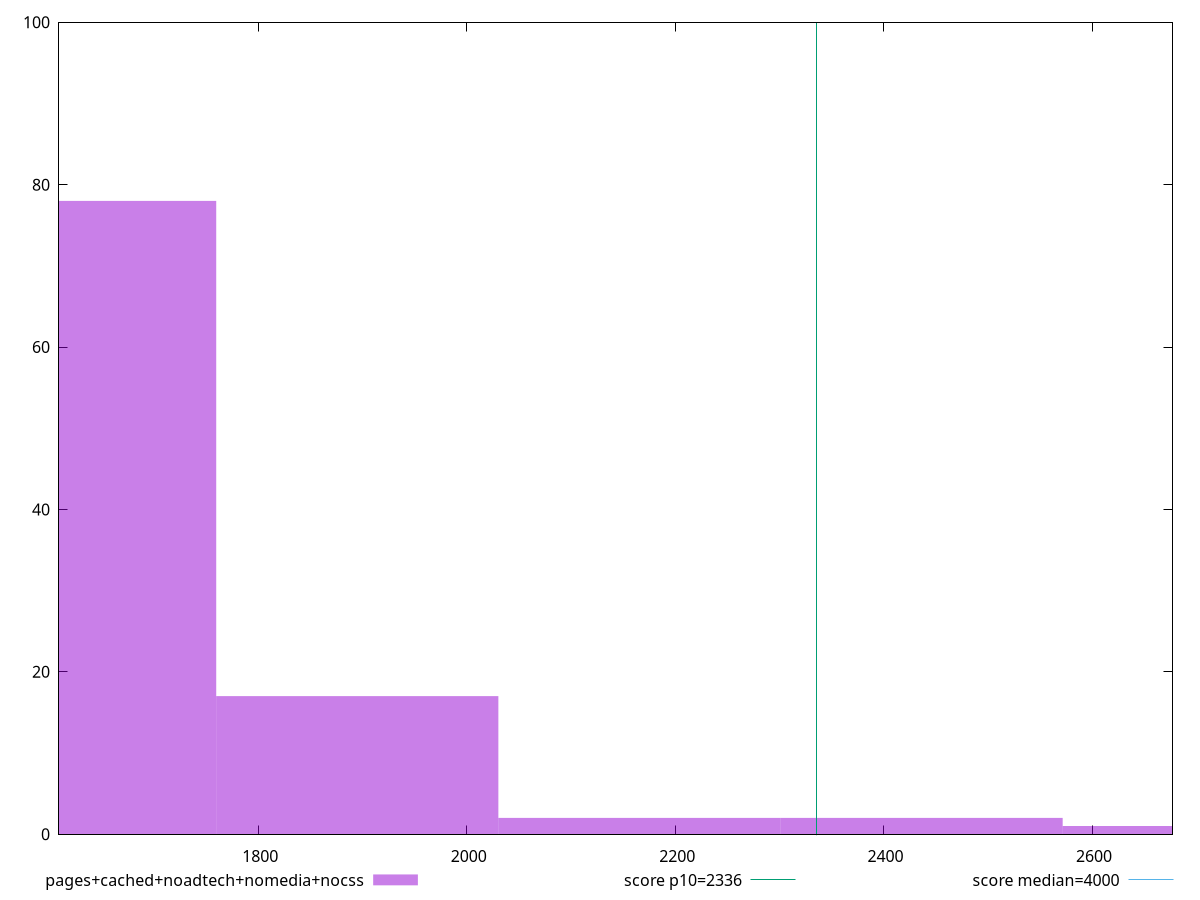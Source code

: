 reset

$pagesCachedNoadtechNomediaNocss <<EOF
2436.4320454268795 2
1624.2880302845865 78
1895.0027019986842 17
2707.146717140977 1
2165.717373712782 2
EOF

set key outside below
set boxwidth 270.71467171409773
set xrange [1608.796:2677.1759999999995]
set yrange [0:100]
set trange [0:100]
set style fill transparent solid 0.5 noborder

set parametric
set terminal svg size 640, 490 enhanced background rgb 'white'
set output "report_00013_2021-02-09T12-04-24.940Z/first-meaningful-paint/comparison/histogram/4_vs_5.svg"

plot $pagesCachedNoadtechNomediaNocss title "pages+cached+noadtech+nomedia+nocss" with boxes, \
     2336,t title "score p10=2336", \
     4000,t title "score median=4000"

reset
